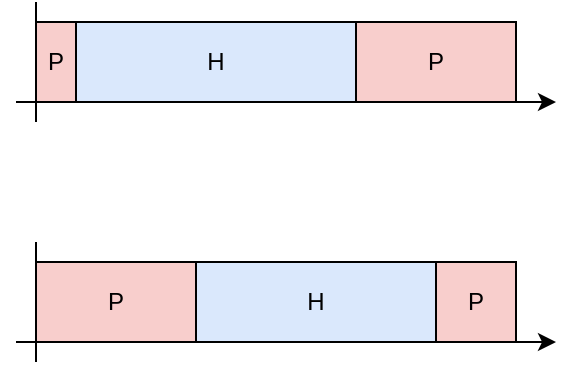 <mxfile version="24.7.17">
  <diagram name="Página-1" id="tDAYitjnHXMxwxpiOxf6">
    <mxGraphModel dx="607" dy="367" grid="1" gridSize="10" guides="1" tooltips="1" connect="1" arrows="1" fold="1" page="1" pageScale="1" pageWidth="827" pageHeight="1169" math="0" shadow="0">
      <root>
        <mxCell id="0" />
        <mxCell id="1" parent="0" />
        <mxCell id="CuZUhdLgPDa7CTpXMoSr-12" value="" style="group" vertex="1" connectable="0" parent="1">
          <mxGeometry x="190" y="310" width="270" height="60" as="geometry" />
        </mxCell>
        <mxCell id="CuZUhdLgPDa7CTpXMoSr-7" value="" style="endArrow=classic;html=1;rounded=0;" edge="1" parent="CuZUhdLgPDa7CTpXMoSr-12">
          <mxGeometry width="50" height="50" relative="1" as="geometry">
            <mxPoint y="50" as="sourcePoint" />
            <mxPoint x="270" y="50" as="targetPoint" />
          </mxGeometry>
        </mxCell>
        <mxCell id="CuZUhdLgPDa7CTpXMoSr-8" value="P" style="rounded=0;whiteSpace=wrap;html=1;fillColor=#f8cecc;strokeColor=#000000;" vertex="1" parent="CuZUhdLgPDa7CTpXMoSr-12">
          <mxGeometry x="10" y="10" width="80" height="40" as="geometry" />
        </mxCell>
        <mxCell id="CuZUhdLgPDa7CTpXMoSr-9" value="H" style="rounded=0;whiteSpace=wrap;html=1;fillColor=#dae8fc;strokeColor=#000000;" vertex="1" parent="CuZUhdLgPDa7CTpXMoSr-12">
          <mxGeometry x="90" y="10" width="120" height="40" as="geometry" />
        </mxCell>
        <mxCell id="CuZUhdLgPDa7CTpXMoSr-10" value="P" style="rounded=0;whiteSpace=wrap;html=1;fillColor=#f8cecc;strokeColor=#000000;" vertex="1" parent="CuZUhdLgPDa7CTpXMoSr-12">
          <mxGeometry x="210" y="10" width="40" height="40" as="geometry" />
        </mxCell>
        <mxCell id="CuZUhdLgPDa7CTpXMoSr-11" value="" style="endArrow=none;html=1;rounded=0;" edge="1" parent="CuZUhdLgPDa7CTpXMoSr-12">
          <mxGeometry width="50" height="50" relative="1" as="geometry">
            <mxPoint x="10" y="60" as="sourcePoint" />
            <mxPoint x="10" as="targetPoint" />
          </mxGeometry>
        </mxCell>
        <mxCell id="CuZUhdLgPDa7CTpXMoSr-13" value="" style="group" vertex="1" connectable="0" parent="1">
          <mxGeometry x="190" y="190" width="270" height="60" as="geometry" />
        </mxCell>
        <mxCell id="CuZUhdLgPDa7CTpXMoSr-1" value="" style="endArrow=classic;html=1;rounded=0;" edge="1" parent="CuZUhdLgPDa7CTpXMoSr-13">
          <mxGeometry width="50" height="50" relative="1" as="geometry">
            <mxPoint y="50" as="sourcePoint" />
            <mxPoint x="270" y="50" as="targetPoint" />
          </mxGeometry>
        </mxCell>
        <mxCell id="CuZUhdLgPDa7CTpXMoSr-3" value="P" style="rounded=0;whiteSpace=wrap;html=1;fillColor=#f8cecc;strokeColor=#000000;" vertex="1" parent="CuZUhdLgPDa7CTpXMoSr-13">
          <mxGeometry x="10" y="10" width="20" height="40" as="geometry" />
        </mxCell>
        <mxCell id="CuZUhdLgPDa7CTpXMoSr-4" value="H" style="rounded=0;whiteSpace=wrap;html=1;fillColor=#dae8fc;strokeColor=#000000;" vertex="1" parent="CuZUhdLgPDa7CTpXMoSr-13">
          <mxGeometry x="30" y="10" width="140" height="40" as="geometry" />
        </mxCell>
        <mxCell id="CuZUhdLgPDa7CTpXMoSr-5" value="P" style="rounded=0;whiteSpace=wrap;html=1;fillColor=#f8cecc;strokeColor=#000000;" vertex="1" parent="CuZUhdLgPDa7CTpXMoSr-13">
          <mxGeometry x="170" y="10" width="80" height="40" as="geometry" />
        </mxCell>
        <mxCell id="CuZUhdLgPDa7CTpXMoSr-6" value="" style="endArrow=none;html=1;rounded=0;" edge="1" parent="CuZUhdLgPDa7CTpXMoSr-13">
          <mxGeometry width="50" height="50" relative="1" as="geometry">
            <mxPoint x="10" y="60" as="sourcePoint" />
            <mxPoint x="10" as="targetPoint" />
          </mxGeometry>
        </mxCell>
      </root>
    </mxGraphModel>
  </diagram>
</mxfile>

